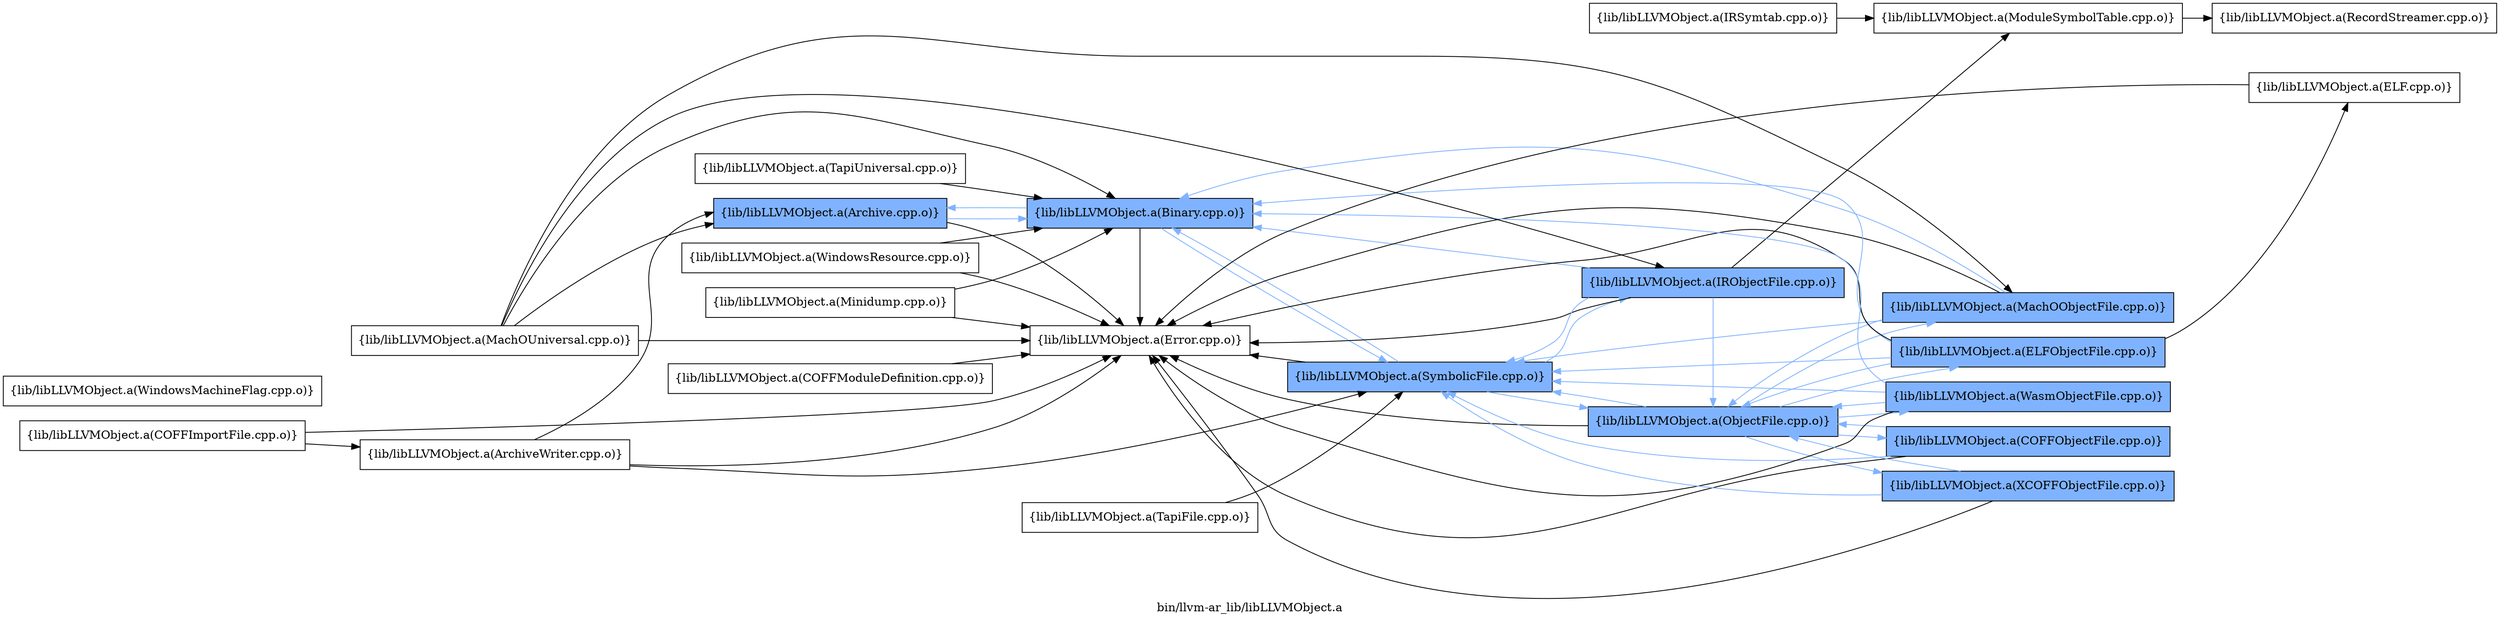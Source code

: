 digraph "bin/llvm-ar_lib/libLLVMObject.a" {
	label="bin/llvm-ar_lib/libLLVMObject.a";
	rankdir=LR;
	{ rank=same; Node0x559ae42f60b8;  }
	{ rank=same; Node0x559ae42f0ac8; Node0x559ae42eebd8;  }
	{ rank=same; Node0x559ae42f52a8;  }
	{ rank=same; Node0x559ae42f34f8; Node0x559ae42f7cd8;  }
	{ rank=same; Node0x559ae42f7648; Node0x559ae42ee908; Node0x559ae42ef178; Node0x559ae42f65b8; Node0x559ae42f36d8; Node0x559ae42f0f78;  }

	Node0x559ae42f60b8 [shape=record,shape=box,group=1,style=filled,fillcolor="0.600000 0.5 1",label="{lib/libLLVMObject.a(Archive.cpp.o)}"];
	Node0x559ae42f60b8 -> Node0x559ae42f0ac8[color="0.600000 0.5 1"];
	Node0x559ae42f60b8 -> Node0x559ae42eebd8;
	Node0x559ae42f0898 [shape=record,shape=box,group=0,label="{lib/libLLVMObject.a(ArchiveWriter.cpp.o)}"];
	Node0x559ae42f0898 -> Node0x559ae42f60b8;
	Node0x559ae42f0898 -> Node0x559ae42eebd8;
	Node0x559ae42f0898 -> Node0x559ae42f52a8;
	Node0x559ae42f0ac8 [shape=record,shape=box,group=1,style=filled,fillcolor="0.600000 0.5 1",label="{lib/libLLVMObject.a(Binary.cpp.o)}"];
	Node0x559ae42f0ac8 -> Node0x559ae42f60b8[color="0.600000 0.5 1"];
	Node0x559ae42f0ac8 -> Node0x559ae42eebd8;
	Node0x559ae42f0ac8 -> Node0x559ae42f52a8[color="0.600000 0.5 1"];
	Node0x559ae42f34f8 [shape=record,shape=box,group=1,style=filled,fillcolor="0.600000 0.5 1",label="{lib/libLLVMObject.a(IRObjectFile.cpp.o)}"];
	Node0x559ae42f34f8 -> Node0x559ae42f0ac8[color="0.600000 0.5 1"];
	Node0x559ae42f34f8 -> Node0x559ae42eebd8;
	Node0x559ae42f34f8 -> Node0x559ae42f7648;
	Node0x559ae42f34f8 -> Node0x559ae42f7cd8[color="0.600000 0.5 1"];
	Node0x559ae42f34f8 -> Node0x559ae42f52a8[color="0.600000 0.5 1"];
	Node0x559ae42f7cd8 [shape=record,shape=box,group=1,style=filled,fillcolor="0.600000 0.5 1",label="{lib/libLLVMObject.a(ObjectFile.cpp.o)}"];
	Node0x559ae42f7cd8 -> Node0x559ae42ee908[color="0.600000 0.5 1"];
	Node0x559ae42f7cd8 -> Node0x559ae42eebd8;
	Node0x559ae42f7cd8 -> Node0x559ae42ef178[color="0.600000 0.5 1"];
	Node0x559ae42f7cd8 -> Node0x559ae42f65b8[color="0.600000 0.5 1"];
	Node0x559ae42f7cd8 -> Node0x559ae42f52a8[color="0.600000 0.5 1"];
	Node0x559ae42f7cd8 -> Node0x559ae42f36d8[color="0.600000 0.5 1"];
	Node0x559ae42f7cd8 -> Node0x559ae42f0f78[color="0.600000 0.5 1"];
	Node0x559ae42f52a8 [shape=record,shape=box,group=1,style=filled,fillcolor="0.600000 0.5 1",label="{lib/libLLVMObject.a(SymbolicFile.cpp.o)}"];
	Node0x559ae42f52a8 -> Node0x559ae42f0ac8[color="0.600000 0.5 1"];
	Node0x559ae42f52a8 -> Node0x559ae42eebd8;
	Node0x559ae42f52a8 -> Node0x559ae42f34f8[color="0.600000 0.5 1"];
	Node0x559ae42f52a8 -> Node0x559ae42f7cd8[color="0.600000 0.5 1"];
	Node0x559ae42f0348 [shape=record,shape=box,group=0,label="{lib/libLLVMObject.a(COFFImportFile.cpp.o)}"];
	Node0x559ae42f0348 -> Node0x559ae42f0898;
	Node0x559ae42f0348 -> Node0x559ae42eebd8;
	Node0x559ae42ef0d8 [shape=record,shape=box,group=0,label="{lib/libLLVMObject.a(COFFModuleDefinition.cpp.o)}"];
	Node0x559ae42ef0d8 -> Node0x559ae42eebd8;
	Node0x559ae42ee908 [shape=record,shape=box,group=1,style=filled,fillcolor="0.600000 0.5 1",label="{lib/libLLVMObject.a(COFFObjectFile.cpp.o)}"];
	Node0x559ae42ee908 -> Node0x559ae42eebd8;
	Node0x559ae42ee908 -> Node0x559ae42f7cd8[color="0.600000 0.5 1"];
	Node0x559ae42ee908 -> Node0x559ae42f52a8[color="0.600000 0.5 1"];
	Node0x559ae42f2738 [shape=record,shape=box,group=0,label="{lib/libLLVMObject.a(WindowsMachineFlag.cpp.o)}"];
	Node0x559ae42eebd8 [shape=record,shape=box,group=0,label="{lib/libLLVMObject.a(Error.cpp.o)}"];
	Node0x559ae42f7648 [shape=record,shape=box,group=0,label="{lib/libLLVMObject.a(ModuleSymbolTable.cpp.o)}"];
	Node0x559ae42f7648 -> Node0x559ae42f6ba8;
	Node0x559ae42f2558 [shape=record,shape=box,group=0,label="{lib/libLLVMObject.a(IRSymtab.cpp.o)}"];
	Node0x559ae42f2558 -> Node0x559ae42f7648;
	Node0x559ae42f20a8 [shape=record,shape=box,group=0,label="{lib/libLLVMObject.a(MachOUniversal.cpp.o)}"];
	Node0x559ae42f20a8 -> Node0x559ae42f60b8;
	Node0x559ae42f20a8 -> Node0x559ae42f0ac8;
	Node0x559ae42f20a8 -> Node0x559ae42eebd8;
	Node0x559ae42f20a8 -> Node0x559ae42f34f8;
	Node0x559ae42f20a8 -> Node0x559ae42ef178;
	Node0x559ae42ef178 [shape=record,shape=box,group=1,style=filled,fillcolor="0.600000 0.5 1",label="{lib/libLLVMObject.a(MachOObjectFile.cpp.o)}"];
	Node0x559ae42ef178 -> Node0x559ae42f0ac8[color="0.600000 0.5 1"];
	Node0x559ae42ef178 -> Node0x559ae42eebd8;
	Node0x559ae42ef178 -> Node0x559ae42f7cd8[color="0.600000 0.5 1"];
	Node0x559ae42ef178 -> Node0x559ae42f52a8[color="0.600000 0.5 1"];
	Node0x559ae42f7918 [shape=record,shape=box,group=0,label="{lib/libLLVMObject.a(Minidump.cpp.o)}"];
	Node0x559ae42f7918 -> Node0x559ae42f0ac8;
	Node0x559ae42f7918 -> Node0x559ae42eebd8;
	Node0x559ae42f6ba8 [shape=record,shape=box,group=0,label="{lib/libLLVMObject.a(RecordStreamer.cpp.o)}"];
	Node0x559ae42f65b8 [shape=record,shape=box,group=1,style=filled,fillcolor="0.600000 0.5 1",label="{lib/libLLVMObject.a(ELFObjectFile.cpp.o)}"];
	Node0x559ae42f65b8 -> Node0x559ae42f0ac8[color="0.600000 0.5 1"];
	Node0x559ae42f65b8 -> Node0x559ae42eebd8;
	Node0x559ae42f65b8 -> Node0x559ae42f7cd8[color="0.600000 0.5 1"];
	Node0x559ae42f65b8 -> Node0x559ae42f6dd8;
	Node0x559ae42f65b8 -> Node0x559ae42f52a8[color="0.600000 0.5 1"];
	Node0x559ae42f36d8 [shape=record,shape=box,group=1,style=filled,fillcolor="0.600000 0.5 1",label="{lib/libLLVMObject.a(WasmObjectFile.cpp.o)}"];
	Node0x559ae42f36d8 -> Node0x559ae42f0ac8[color="0.600000 0.5 1"];
	Node0x559ae42f36d8 -> Node0x559ae42eebd8;
	Node0x559ae42f36d8 -> Node0x559ae42f7cd8[color="0.600000 0.5 1"];
	Node0x559ae42f36d8 -> Node0x559ae42f52a8[color="0.600000 0.5 1"];
	Node0x559ae42f0f78 [shape=record,shape=box,group=1,style=filled,fillcolor="0.600000 0.5 1",label="{lib/libLLVMObject.a(XCOFFObjectFile.cpp.o)}"];
	Node0x559ae42f0f78 -> Node0x559ae42eebd8;
	Node0x559ae42f0f78 -> Node0x559ae42f7cd8[color="0.600000 0.5 1"];
	Node0x559ae42f0f78 -> Node0x559ae42f52a8[color="0.600000 0.5 1"];
	Node0x559ae42f6dd8 [shape=record,shape=box,group=0,label="{lib/libLLVMObject.a(ELF.cpp.o)}"];
	Node0x559ae42f6dd8 -> Node0x559ae42eebd8;
	Node0x559ae42f5a28 [shape=record,shape=box,group=0,label="{lib/libLLVMObject.a(TapiUniversal.cpp.o)}"];
	Node0x559ae42f5a28 -> Node0x559ae42f0ac8;
	Node0x559ae42f56b8 [shape=record,shape=box,group=0,label="{lib/libLLVMObject.a(TapiFile.cpp.o)}"];
	Node0x559ae42f56b8 -> Node0x559ae42f52a8;
	Node0x559ae42f1c48 [shape=record,shape=box,group=0,label="{lib/libLLVMObject.a(WindowsResource.cpp.o)}"];
	Node0x559ae42f1c48 -> Node0x559ae42f0ac8;
	Node0x559ae42f1c48 -> Node0x559ae42eebd8;
}
